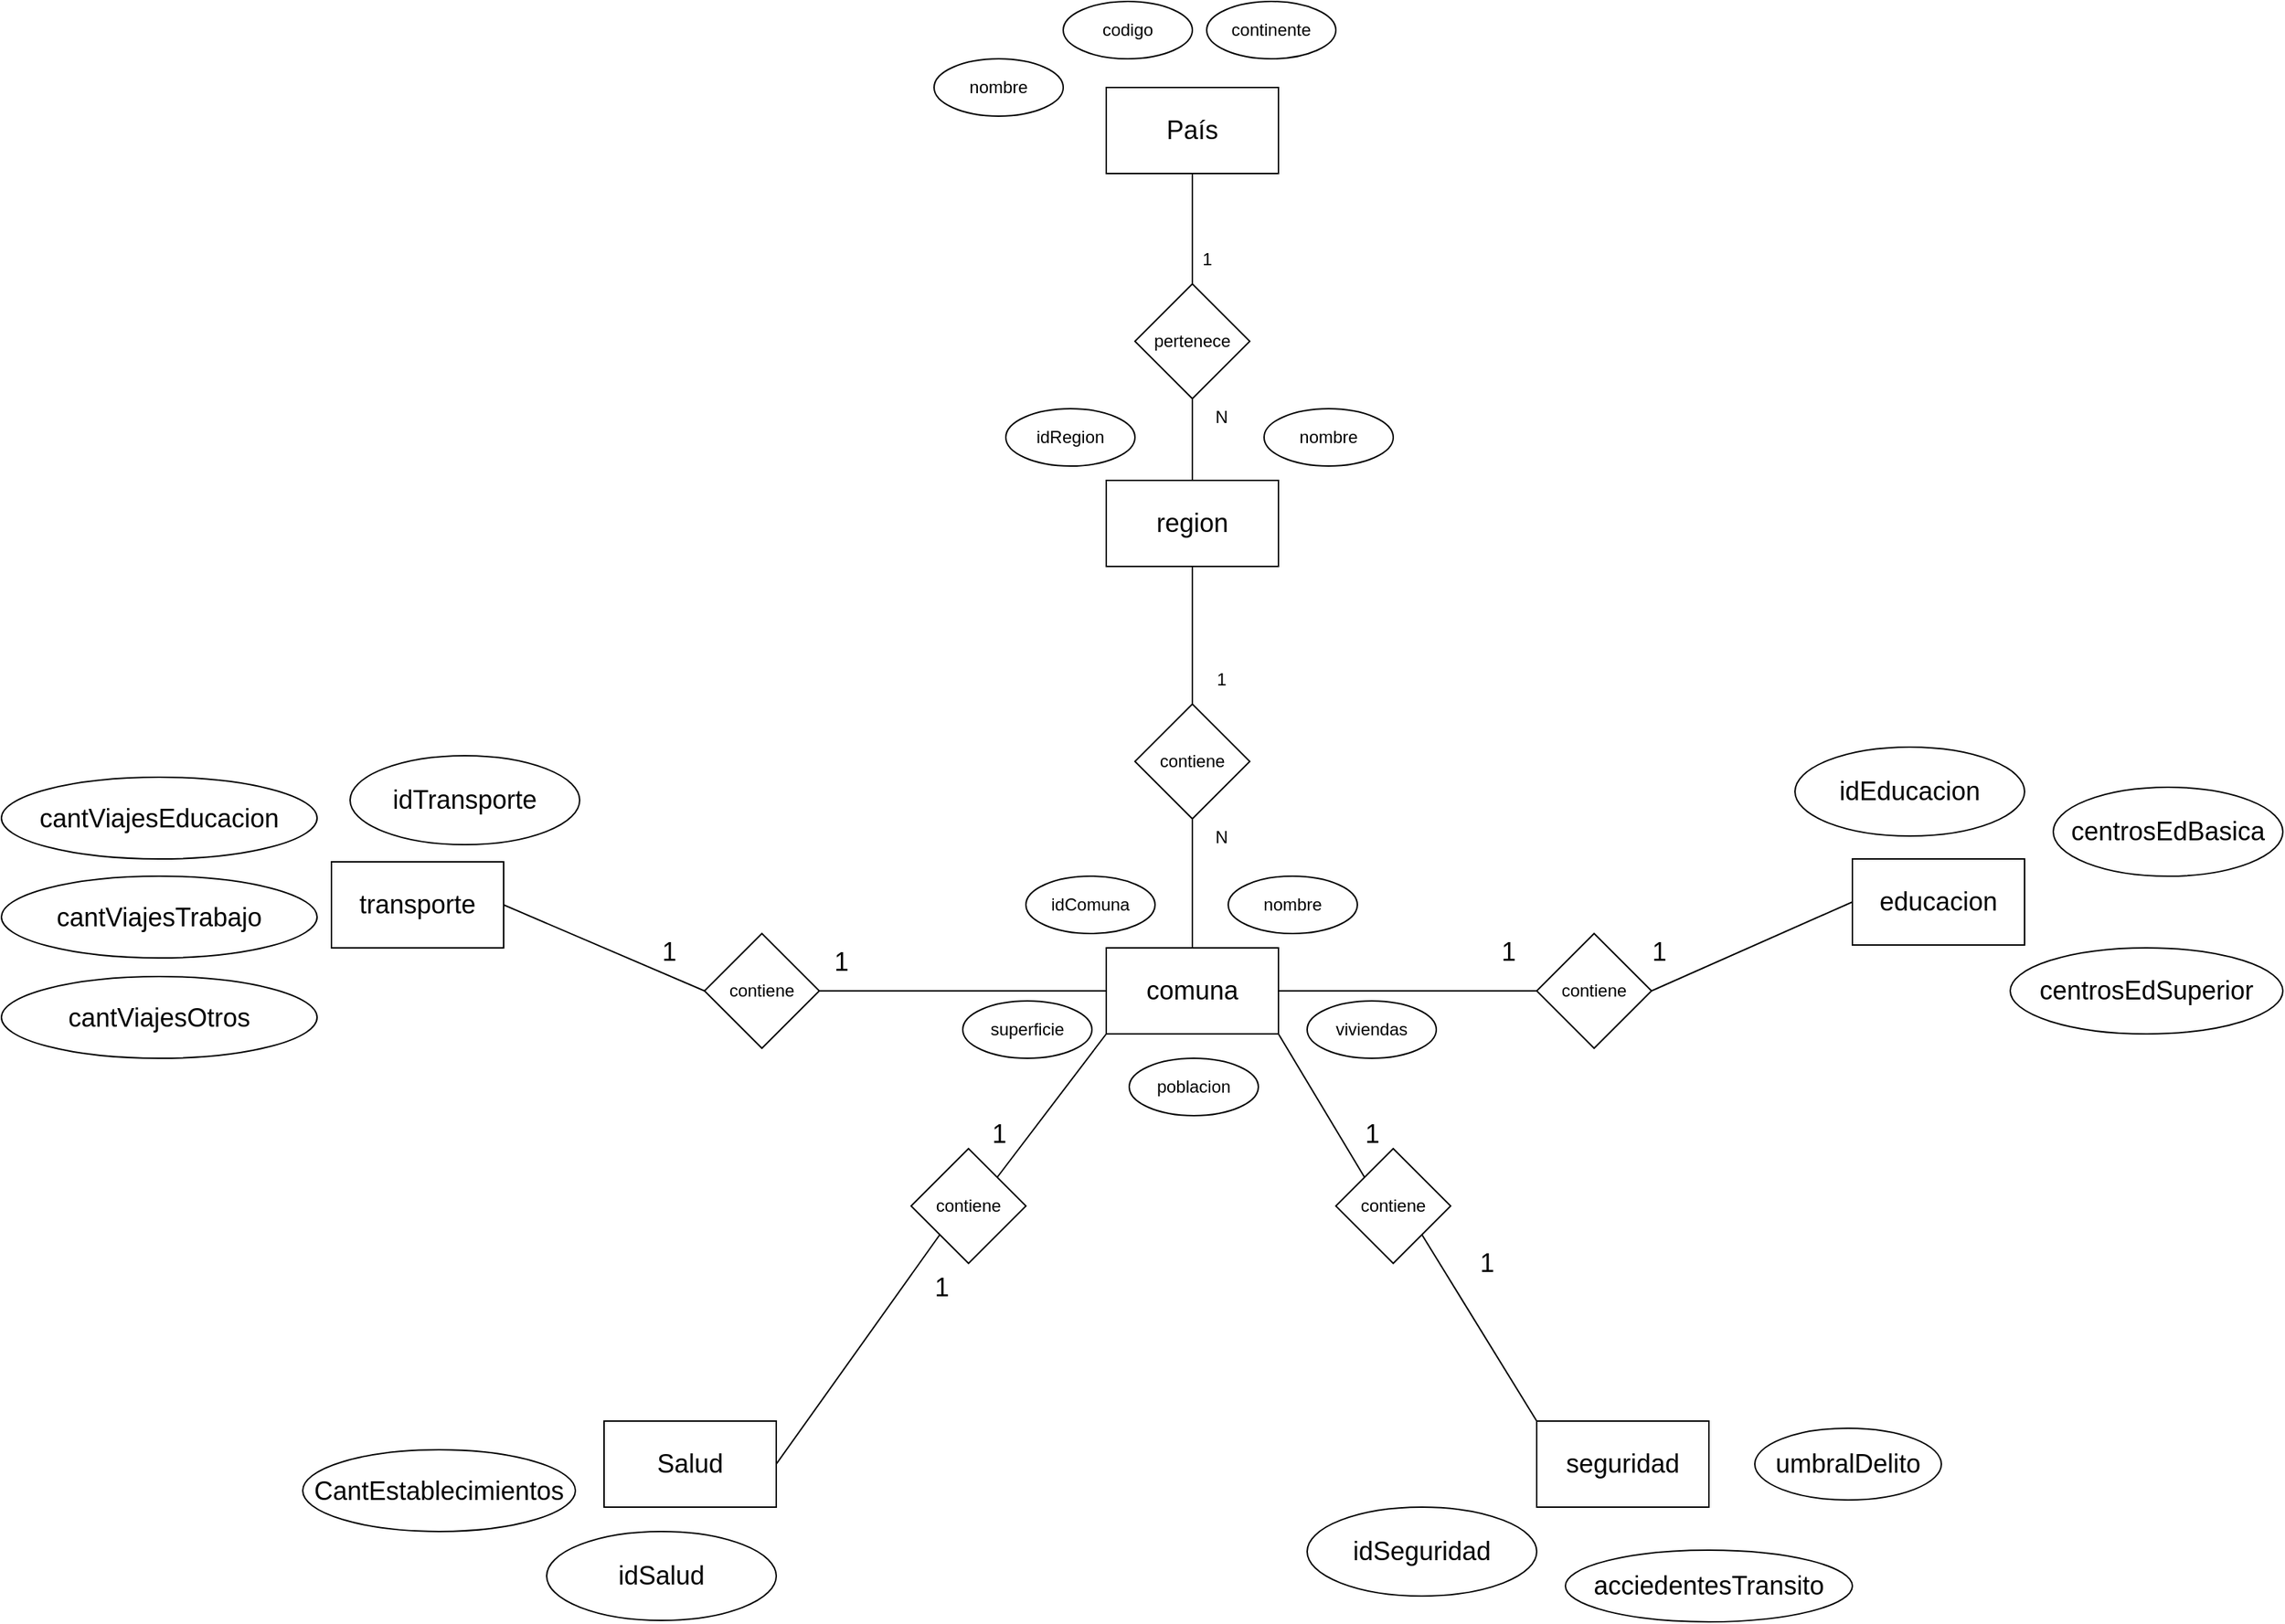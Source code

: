 <mxfile version="21.3.8" type="github">
  <diagram name="Página-1" id="iDYZdwGdaC_di6ByPW9u">
    <mxGraphModel dx="1814" dy="525" grid="1" gridSize="10" guides="1" tooltips="1" connect="1" arrows="1" fold="1" page="1" pageScale="1" pageWidth="827" pageHeight="1169" math="0" shadow="0">
      <root>
        <mxCell id="0" />
        <mxCell id="1" parent="0" />
        <mxCell id="mHae93nvf5jGLBsYEnFw-1" value="&lt;font style=&quot;font-size: 18px;&quot;&gt;País&lt;/font&gt;" style="rounded=0;whiteSpace=wrap;html=1;" parent="1" vertex="1">
          <mxGeometry x="380" y="66" width="120" height="60" as="geometry" />
        </mxCell>
        <mxCell id="mHae93nvf5jGLBsYEnFw-3" value="&lt;font style=&quot;font-size: 18px;&quot;&gt;region&lt;/font&gt;" style="rounded=0;whiteSpace=wrap;html=1;" parent="1" vertex="1">
          <mxGeometry x="380" y="340" width="120" height="60" as="geometry" />
        </mxCell>
        <mxCell id="mHae93nvf5jGLBsYEnFw-4" value="&lt;font style=&quot;font-size: 18px;&quot;&gt;comuna&lt;/font&gt;" style="rounded=0;whiteSpace=wrap;html=1;" parent="1" vertex="1">
          <mxGeometry x="380" y="666" width="120" height="60" as="geometry" />
        </mxCell>
        <mxCell id="mHae93nvf5jGLBsYEnFw-5" value="nombre" style="ellipse;whiteSpace=wrap;html=1;" parent="1" vertex="1">
          <mxGeometry x="260" y="46" width="90" height="40" as="geometry" />
        </mxCell>
        <mxCell id="mHae93nvf5jGLBsYEnFw-6" value="codigo" style="ellipse;whiteSpace=wrap;html=1;" parent="1" vertex="1">
          <mxGeometry x="350" y="6" width="90" height="40" as="geometry" />
        </mxCell>
        <mxCell id="mHae93nvf5jGLBsYEnFw-7" value="continente" style="ellipse;whiteSpace=wrap;html=1;" parent="1" vertex="1">
          <mxGeometry x="450" y="6" width="90" height="40" as="geometry" />
        </mxCell>
        <mxCell id="mHae93nvf5jGLBsYEnFw-9" value="nombre" style="ellipse;whiteSpace=wrap;html=1;" parent="1" vertex="1">
          <mxGeometry x="490" y="290" width="90" height="40" as="geometry" />
        </mxCell>
        <mxCell id="mHae93nvf5jGLBsYEnFw-10" value="idRegion" style="ellipse;whiteSpace=wrap;html=1;" parent="1" vertex="1">
          <mxGeometry x="310" y="290" width="90" height="40" as="geometry" />
        </mxCell>
        <mxCell id="mHae93nvf5jGLBsYEnFw-11" value="nombre" style="ellipse;whiteSpace=wrap;html=1;" parent="1" vertex="1">
          <mxGeometry x="465" y="616" width="90" height="40" as="geometry" />
        </mxCell>
        <mxCell id="mHae93nvf5jGLBsYEnFw-12" value="idComuna" style="ellipse;whiteSpace=wrap;html=1;" parent="1" vertex="1">
          <mxGeometry x="324" y="616" width="90" height="40" as="geometry" />
        </mxCell>
        <mxCell id="mHae93nvf5jGLBsYEnFw-13" value="contiene" style="rhombus;whiteSpace=wrap;html=1;" parent="1" vertex="1">
          <mxGeometry x="400" y="496" width="80" height="80" as="geometry" />
        </mxCell>
        <mxCell id="mHae93nvf5jGLBsYEnFw-14" value="pertenece" style="rhombus;whiteSpace=wrap;html=1;" parent="1" vertex="1">
          <mxGeometry x="400" y="203" width="80" height="80" as="geometry" />
        </mxCell>
        <mxCell id="mHae93nvf5jGLBsYEnFw-15" value="" style="endArrow=none;html=1;rounded=0;entryX=0.5;entryY=1;entryDx=0;entryDy=0;exitX=0.5;exitY=0;exitDx=0;exitDy=0;" parent="1" source="mHae93nvf5jGLBsYEnFw-14" target="mHae93nvf5jGLBsYEnFw-1" edge="1">
          <mxGeometry width="50" height="50" relative="1" as="geometry">
            <mxPoint x="370" y="433" as="sourcePoint" />
            <mxPoint x="420" y="383" as="targetPoint" />
          </mxGeometry>
        </mxCell>
        <mxCell id="mHae93nvf5jGLBsYEnFw-16" value="" style="endArrow=none;html=1;rounded=0;entryX=0.5;entryY=1;entryDx=0;entryDy=0;exitX=0.5;exitY=0;exitDx=0;exitDy=0;" parent="1" source="mHae93nvf5jGLBsYEnFw-3" target="mHae93nvf5jGLBsYEnFw-14" edge="1">
          <mxGeometry width="50" height="50" relative="1" as="geometry">
            <mxPoint x="370" y="366" as="sourcePoint" />
            <mxPoint x="420" y="316" as="targetPoint" />
          </mxGeometry>
        </mxCell>
        <mxCell id="mHae93nvf5jGLBsYEnFw-17" value="" style="endArrow=none;html=1;rounded=0;entryX=0.5;entryY=1;entryDx=0;entryDy=0;exitX=0.5;exitY=0;exitDx=0;exitDy=0;" parent="1" source="mHae93nvf5jGLBsYEnFw-4" target="mHae93nvf5jGLBsYEnFw-13" edge="1">
          <mxGeometry width="50" height="50" relative="1" as="geometry">
            <mxPoint x="370" y="576" as="sourcePoint" />
            <mxPoint x="420" y="526" as="targetPoint" />
          </mxGeometry>
        </mxCell>
        <mxCell id="mHae93nvf5jGLBsYEnFw-18" value="" style="endArrow=none;html=1;rounded=0;entryX=0.5;entryY=1;entryDx=0;entryDy=0;exitX=0.5;exitY=0;exitDx=0;exitDy=0;" parent="1" source="mHae93nvf5jGLBsYEnFw-13" target="mHae93nvf5jGLBsYEnFw-3" edge="1">
          <mxGeometry width="50" height="50" relative="1" as="geometry">
            <mxPoint x="370" y="576" as="sourcePoint" />
            <mxPoint x="420" y="526" as="targetPoint" />
          </mxGeometry>
        </mxCell>
        <mxCell id="mHae93nvf5jGLBsYEnFw-19" value="1" style="text;html=1;align=center;verticalAlign=middle;resizable=0;points=[];autosize=1;strokeColor=none;fillColor=none;" parent="1" vertex="1">
          <mxGeometry x="435" y="171" width="30" height="30" as="geometry" />
        </mxCell>
        <mxCell id="mHae93nvf5jGLBsYEnFw-20" value="N" style="text;html=1;align=center;verticalAlign=middle;resizable=0;points=[];autosize=1;strokeColor=none;fillColor=none;" parent="1" vertex="1">
          <mxGeometry x="445" y="281" width="30" height="30" as="geometry" />
        </mxCell>
        <mxCell id="mHae93nvf5jGLBsYEnFw-21" value="1" style="text;html=1;align=center;verticalAlign=middle;resizable=0;points=[];autosize=1;strokeColor=none;fillColor=none;" parent="1" vertex="1">
          <mxGeometry x="445" y="464" width="30" height="30" as="geometry" />
        </mxCell>
        <mxCell id="mHae93nvf5jGLBsYEnFw-22" value="N" style="text;html=1;align=center;verticalAlign=middle;resizable=0;points=[];autosize=1;strokeColor=none;fillColor=none;" parent="1" vertex="1">
          <mxGeometry x="445" y="574" width="30" height="30" as="geometry" />
        </mxCell>
        <mxCell id="mHae93nvf5jGLBsYEnFw-23" value="poblacion" style="ellipse;whiteSpace=wrap;html=1;" parent="1" vertex="1">
          <mxGeometry x="396" y="743" width="90" height="40" as="geometry" />
        </mxCell>
        <mxCell id="mHae93nvf5jGLBsYEnFw-26" value="&lt;span style=&quot;font-size: 18px;&quot;&gt;educacion&lt;/span&gt;" style="rounded=0;whiteSpace=wrap;html=1;" parent="1" vertex="1">
          <mxGeometry x="900" y="604" width="120" height="60" as="geometry" />
        </mxCell>
        <mxCell id="mHae93nvf5jGLBsYEnFw-27" value="&lt;font style=&quot;font-size: 18px;&quot;&gt;seguridad&lt;/font&gt;" style="rounded=0;whiteSpace=wrap;html=1;" parent="1" vertex="1">
          <mxGeometry x="680" y="996" width="120" height="60" as="geometry" />
        </mxCell>
        <mxCell id="mHae93nvf5jGLBsYEnFw-28" value="&lt;span style=&quot;font-size: 18px;&quot;&gt;Salud&lt;/span&gt;" style="rounded=0;whiteSpace=wrap;html=1;" parent="1" vertex="1">
          <mxGeometry x="30" y="996" width="120" height="60" as="geometry" />
        </mxCell>
        <mxCell id="mHae93nvf5jGLBsYEnFw-29" value="&lt;font style=&quot;font-size: 18px;&quot;&gt;transporte&lt;/font&gt;" style="rounded=0;whiteSpace=wrap;html=1;" parent="1" vertex="1">
          <mxGeometry x="-160" y="606" width="120" height="60" as="geometry" />
        </mxCell>
        <mxCell id="CeG8eldJHduytHwsFHsx-2" value="contiene" style="rhombus;whiteSpace=wrap;html=1;" parent="1" vertex="1">
          <mxGeometry x="100" y="656" width="80" height="80" as="geometry" />
        </mxCell>
        <mxCell id="CeG8eldJHduytHwsFHsx-3" value="contiene" style="rhombus;whiteSpace=wrap;html=1;" parent="1" vertex="1">
          <mxGeometry x="680" y="656" width="80" height="80" as="geometry" />
        </mxCell>
        <mxCell id="CeG8eldJHduytHwsFHsx-4" value="contiene" style="rhombus;whiteSpace=wrap;html=1;" parent="1" vertex="1">
          <mxGeometry x="244" y="806" width="80" height="80" as="geometry" />
        </mxCell>
        <mxCell id="CeG8eldJHduytHwsFHsx-5" value="contiene" style="rhombus;whiteSpace=wrap;html=1;" parent="1" vertex="1">
          <mxGeometry x="540" y="806" width="80" height="80" as="geometry" />
        </mxCell>
        <mxCell id="CeG8eldJHduytHwsFHsx-12" value="&lt;span style=&quot;font-size: 18px;&quot;&gt;acciedentesTransito&lt;/span&gt;" style="ellipse;whiteSpace=wrap;html=1;" parent="1" vertex="1">
          <mxGeometry x="700" y="1086" width="200" height="50" as="geometry" />
        </mxCell>
        <mxCell id="CeG8eldJHduytHwsFHsx-13" value="&lt;span style=&quot;font-size: 18px;&quot;&gt;umbralDelito&lt;/span&gt;" style="ellipse;whiteSpace=wrap;html=1;" parent="1" vertex="1">
          <mxGeometry x="832" y="1001" width="130" height="50" as="geometry" />
        </mxCell>
        <mxCell id="CeG8eldJHduytHwsFHsx-16" value="&lt;span style=&quot;font-size: 18px;&quot;&gt;cantViajesEducacion&lt;/span&gt;" style="ellipse;whiteSpace=wrap;html=1;" parent="1" vertex="1">
          <mxGeometry x="-390" y="547" width="220" height="57" as="geometry" />
        </mxCell>
        <mxCell id="CeG8eldJHduytHwsFHsx-18" value="&lt;span style=&quot;font-size: 18px;&quot;&gt;CantEstablecimientos&lt;/span&gt;" style="ellipse;whiteSpace=wrap;html=1;" parent="1" vertex="1">
          <mxGeometry x="-180" y="1016" width="190" height="57" as="geometry" />
        </mxCell>
        <mxCell id="CeG8eldJHduytHwsFHsx-20" value="&lt;span style=&quot;font-size: 18px;&quot;&gt;centrosEdBasica&lt;/span&gt;" style="ellipse;whiteSpace=wrap;html=1;" parent="1" vertex="1">
          <mxGeometry x="1040" y="554" width="160" height="62" as="geometry" />
        </mxCell>
        <mxCell id="CeG8eldJHduytHwsFHsx-21" value="&lt;span style=&quot;font-size: 18px;&quot;&gt;centrosEdSuperior&lt;/span&gt;" style="ellipse;whiteSpace=wrap;html=1;" parent="1" vertex="1">
          <mxGeometry x="1010" y="666" width="190" height="60" as="geometry" />
        </mxCell>
        <mxCell id="xy5V9tSXiaHrxS7yJpzJ-5" value="" style="endArrow=none;html=1;rounded=0;exitX=1;exitY=0.5;exitDx=0;exitDy=0;entryX=0;entryY=0.5;entryDx=0;entryDy=0;" edge="1" parent="1" source="mHae93nvf5jGLBsYEnFw-4" target="CeG8eldJHduytHwsFHsx-3">
          <mxGeometry width="50" height="50" relative="1" as="geometry">
            <mxPoint x="560" y="726" as="sourcePoint" />
            <mxPoint x="610" y="676" as="targetPoint" />
          </mxGeometry>
        </mxCell>
        <mxCell id="xy5V9tSXiaHrxS7yJpzJ-6" value="" style="endArrow=none;html=1;rounded=0;exitX=1;exitY=0.5;exitDx=0;exitDy=0;entryX=0;entryY=0.5;entryDx=0;entryDy=0;" edge="1" parent="1" source="CeG8eldJHduytHwsFHsx-3" target="mHae93nvf5jGLBsYEnFw-26">
          <mxGeometry width="50" height="50" relative="1" as="geometry">
            <mxPoint x="560" y="726" as="sourcePoint" />
            <mxPoint x="610" y="676" as="targetPoint" />
          </mxGeometry>
        </mxCell>
        <mxCell id="xy5V9tSXiaHrxS7yJpzJ-9" value="&lt;font style=&quot;font-size: 18px;&quot;&gt;1&lt;/font&gt;" style="text;html=1;align=center;verticalAlign=middle;resizable=0;points=[];autosize=1;strokeColor=none;fillColor=none;" vertex="1" parent="1">
          <mxGeometry x="645" y="649" width="30" height="40" as="geometry" />
        </mxCell>
        <mxCell id="xy5V9tSXiaHrxS7yJpzJ-10" value="&lt;font style=&quot;font-size: 18px;&quot;&gt;1&lt;/font&gt;" style="text;html=1;align=center;verticalAlign=middle;resizable=0;points=[];autosize=1;strokeColor=none;fillColor=none;" vertex="1" parent="1">
          <mxGeometry x="750" y="649" width="30" height="40" as="geometry" />
        </mxCell>
        <mxCell id="xy5V9tSXiaHrxS7yJpzJ-11" value="" style="endArrow=none;html=1;rounded=0;entryX=1;entryY=1;entryDx=0;entryDy=0;exitX=0;exitY=0;exitDx=0;exitDy=0;" edge="1" parent="1" source="CeG8eldJHduytHwsFHsx-5" target="mHae93nvf5jGLBsYEnFw-4">
          <mxGeometry width="50" height="50" relative="1" as="geometry">
            <mxPoint x="560" y="976" as="sourcePoint" />
            <mxPoint x="610" y="926" as="targetPoint" />
          </mxGeometry>
        </mxCell>
        <mxCell id="xy5V9tSXiaHrxS7yJpzJ-12" value="" style="endArrow=none;html=1;rounded=0;entryX=1;entryY=1;entryDx=0;entryDy=0;exitX=0;exitY=0;exitDx=0;exitDy=0;" edge="1" parent="1" source="mHae93nvf5jGLBsYEnFw-27" target="CeG8eldJHduytHwsFHsx-5">
          <mxGeometry width="50" height="50" relative="1" as="geometry">
            <mxPoint x="560" y="976" as="sourcePoint" />
            <mxPoint x="610" y="926" as="targetPoint" />
          </mxGeometry>
        </mxCell>
        <mxCell id="xy5V9tSXiaHrxS7yJpzJ-13" value="&lt;font style=&quot;font-size: 18px;&quot;&gt;1&lt;/font&gt;" style="text;html=1;align=center;verticalAlign=middle;resizable=0;points=[];autosize=1;strokeColor=none;fillColor=none;" vertex="1" parent="1">
          <mxGeometry x="550" y="776" width="30" height="40" as="geometry" />
        </mxCell>
        <mxCell id="xy5V9tSXiaHrxS7yJpzJ-14" value="&lt;font style=&quot;font-size: 18px;&quot;&gt;1&lt;/font&gt;" style="text;html=1;align=center;verticalAlign=middle;resizable=0;points=[];autosize=1;strokeColor=none;fillColor=none;" vertex="1" parent="1">
          <mxGeometry x="630" y="866" width="30" height="40" as="geometry" />
        </mxCell>
        <mxCell id="xy5V9tSXiaHrxS7yJpzJ-15" value="" style="endArrow=none;html=1;rounded=0;entryX=0;entryY=1;entryDx=0;entryDy=0;exitX=1;exitY=0;exitDx=0;exitDy=0;" edge="1" parent="1" source="CeG8eldJHduytHwsFHsx-4" target="mHae93nvf5jGLBsYEnFw-4">
          <mxGeometry width="50" height="50" relative="1" as="geometry">
            <mxPoint x="290" y="886" as="sourcePoint" />
            <mxPoint x="340" y="836" as="targetPoint" />
          </mxGeometry>
        </mxCell>
        <mxCell id="xy5V9tSXiaHrxS7yJpzJ-16" value="" style="endArrow=none;html=1;rounded=0;exitX=1;exitY=0.5;exitDx=0;exitDy=0;entryX=0;entryY=1;entryDx=0;entryDy=0;" edge="1" parent="1" source="mHae93nvf5jGLBsYEnFw-28" target="CeG8eldJHduytHwsFHsx-4">
          <mxGeometry width="50" height="50" relative="1" as="geometry">
            <mxPoint x="290" y="886" as="sourcePoint" />
            <mxPoint x="340" y="836" as="targetPoint" />
          </mxGeometry>
        </mxCell>
        <mxCell id="xy5V9tSXiaHrxS7yJpzJ-17" value="&lt;font style=&quot;font-size: 18px;&quot;&gt;1&lt;/font&gt;" style="text;html=1;align=center;verticalAlign=middle;resizable=0;points=[];autosize=1;strokeColor=none;fillColor=none;" vertex="1" parent="1">
          <mxGeometry x="290" y="776" width="30" height="40" as="geometry" />
        </mxCell>
        <mxCell id="xy5V9tSXiaHrxS7yJpzJ-18" value="&lt;font style=&quot;font-size: 18px;&quot;&gt;1&lt;/font&gt;" style="text;html=1;align=center;verticalAlign=middle;resizable=0;points=[];autosize=1;strokeColor=none;fillColor=none;" vertex="1" parent="1">
          <mxGeometry x="250" y="883" width="30" height="40" as="geometry" />
        </mxCell>
        <mxCell id="xy5V9tSXiaHrxS7yJpzJ-19" value="" style="endArrow=none;html=1;rounded=0;entryX=0;entryY=0.5;entryDx=0;entryDy=0;exitX=1;exitY=0.5;exitDx=0;exitDy=0;" edge="1" parent="1" source="mHae93nvf5jGLBsYEnFw-29" target="CeG8eldJHduytHwsFHsx-2">
          <mxGeometry width="50" height="50" relative="1" as="geometry">
            <mxPoint x="170" y="806" as="sourcePoint" />
            <mxPoint x="220" y="756" as="targetPoint" />
          </mxGeometry>
        </mxCell>
        <mxCell id="xy5V9tSXiaHrxS7yJpzJ-20" value="" style="endArrow=none;html=1;rounded=0;entryX=0;entryY=0.5;entryDx=0;entryDy=0;exitX=1;exitY=0.5;exitDx=0;exitDy=0;" edge="1" parent="1" source="CeG8eldJHduytHwsFHsx-2" target="mHae93nvf5jGLBsYEnFw-4">
          <mxGeometry width="50" height="50" relative="1" as="geometry">
            <mxPoint x="170" y="806" as="sourcePoint" />
            <mxPoint x="220" y="756" as="targetPoint" />
          </mxGeometry>
        </mxCell>
        <mxCell id="xy5V9tSXiaHrxS7yJpzJ-21" value="&lt;font style=&quot;font-size: 18px;&quot;&gt;1&lt;/font&gt;" style="text;html=1;align=center;verticalAlign=middle;resizable=0;points=[];autosize=1;strokeColor=none;fillColor=none;" vertex="1" parent="1">
          <mxGeometry x="180" y="656" width="30" height="40" as="geometry" />
        </mxCell>
        <mxCell id="xy5V9tSXiaHrxS7yJpzJ-22" value="&lt;font style=&quot;font-size: 18px;&quot;&gt;1&lt;/font&gt;" style="text;html=1;align=center;verticalAlign=middle;resizable=0;points=[];autosize=1;strokeColor=none;fillColor=none;" vertex="1" parent="1">
          <mxGeometry x="60" y="649" width="30" height="40" as="geometry" />
        </mxCell>
        <mxCell id="xy5V9tSXiaHrxS7yJpzJ-28" value="&lt;span style=&quot;font-size: 18px;&quot;&gt;cantViajesTrabajo&lt;/span&gt;" style="ellipse;whiteSpace=wrap;html=1;" vertex="1" parent="1">
          <mxGeometry x="-390" y="616" width="220" height="57" as="geometry" />
        </mxCell>
        <mxCell id="xy5V9tSXiaHrxS7yJpzJ-29" value="&lt;span style=&quot;font-size: 18px;&quot;&gt;cantViajesOtros&lt;/span&gt;" style="ellipse;whiteSpace=wrap;html=1;" vertex="1" parent="1">
          <mxGeometry x="-390" y="686" width="220" height="57" as="geometry" />
        </mxCell>
        <mxCell id="xy5V9tSXiaHrxS7yJpzJ-30" value="&lt;span style=&quot;font-size: 18px;&quot;&gt;idTransporte&lt;/span&gt;" style="ellipse;whiteSpace=wrap;html=1;" vertex="1" parent="1">
          <mxGeometry x="-147" y="532" width="160" height="62" as="geometry" />
        </mxCell>
        <mxCell id="xy5V9tSXiaHrxS7yJpzJ-31" value="&lt;span style=&quot;font-size: 18px;&quot;&gt;idSalud&lt;/span&gt;" style="ellipse;whiteSpace=wrap;html=1;" vertex="1" parent="1">
          <mxGeometry x="-10" y="1073" width="160" height="62" as="geometry" />
        </mxCell>
        <mxCell id="xy5V9tSXiaHrxS7yJpzJ-32" value="&lt;span style=&quot;font-size: 18px;&quot;&gt;idSeguridad&lt;/span&gt;" style="ellipse;whiteSpace=wrap;html=1;" vertex="1" parent="1">
          <mxGeometry x="520" y="1056" width="160" height="62" as="geometry" />
        </mxCell>
        <mxCell id="xy5V9tSXiaHrxS7yJpzJ-33" value="&lt;span style=&quot;font-size: 18px;&quot;&gt;idEducacion&lt;/span&gt;" style="ellipse;whiteSpace=wrap;html=1;" vertex="1" parent="1">
          <mxGeometry x="860" y="526" width="160" height="62" as="geometry" />
        </mxCell>
        <mxCell id="xy5V9tSXiaHrxS7yJpzJ-34" value="viviendas" style="ellipse;whiteSpace=wrap;html=1;" vertex="1" parent="1">
          <mxGeometry x="520" y="703" width="90" height="40" as="geometry" />
        </mxCell>
        <mxCell id="xy5V9tSXiaHrxS7yJpzJ-35" value="superficie" style="ellipse;whiteSpace=wrap;html=1;" vertex="1" parent="1">
          <mxGeometry x="280" y="703" width="90" height="40" as="geometry" />
        </mxCell>
      </root>
    </mxGraphModel>
  </diagram>
</mxfile>
